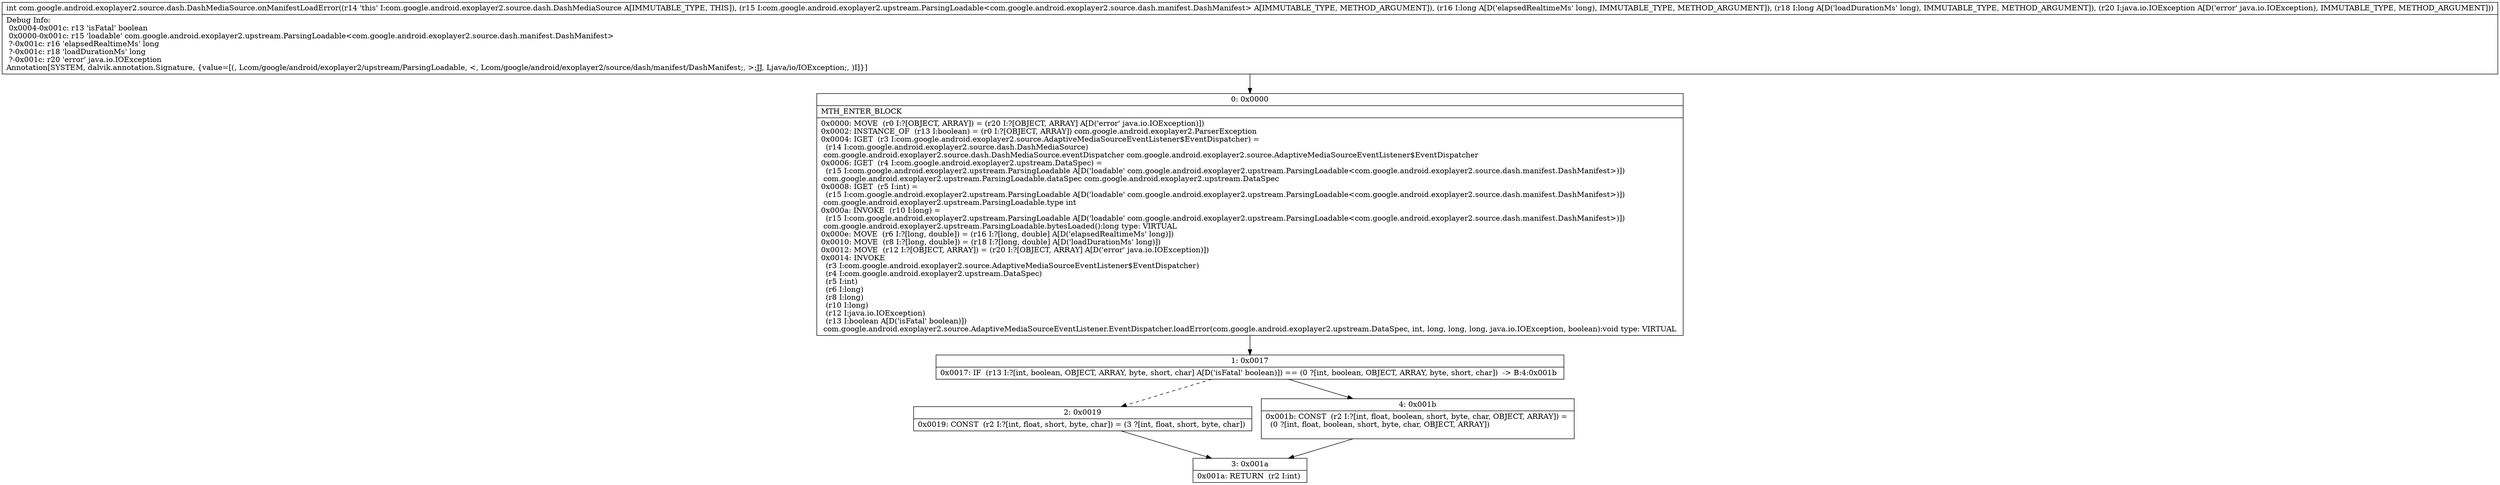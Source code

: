 digraph "CFG forcom.google.android.exoplayer2.source.dash.DashMediaSource.onManifestLoadError(Lcom\/google\/android\/exoplayer2\/upstream\/ParsingLoadable;JJLjava\/io\/IOException;)I" {
Node_0 [shape=record,label="{0\:\ 0x0000|MTH_ENTER_BLOCK\l|0x0000: MOVE  (r0 I:?[OBJECT, ARRAY]) = (r20 I:?[OBJECT, ARRAY] A[D('error' java.io.IOException)]) \l0x0002: INSTANCE_OF  (r13 I:boolean) = (r0 I:?[OBJECT, ARRAY]) com.google.android.exoplayer2.ParserException \l0x0004: IGET  (r3 I:com.google.android.exoplayer2.source.AdaptiveMediaSourceEventListener$EventDispatcher) = \l  (r14 I:com.google.android.exoplayer2.source.dash.DashMediaSource)\l com.google.android.exoplayer2.source.dash.DashMediaSource.eventDispatcher com.google.android.exoplayer2.source.AdaptiveMediaSourceEventListener$EventDispatcher \l0x0006: IGET  (r4 I:com.google.android.exoplayer2.upstream.DataSpec) = \l  (r15 I:com.google.android.exoplayer2.upstream.ParsingLoadable A[D('loadable' com.google.android.exoplayer2.upstream.ParsingLoadable\<com.google.android.exoplayer2.source.dash.manifest.DashManifest\>)])\l com.google.android.exoplayer2.upstream.ParsingLoadable.dataSpec com.google.android.exoplayer2.upstream.DataSpec \l0x0008: IGET  (r5 I:int) = \l  (r15 I:com.google.android.exoplayer2.upstream.ParsingLoadable A[D('loadable' com.google.android.exoplayer2.upstream.ParsingLoadable\<com.google.android.exoplayer2.source.dash.manifest.DashManifest\>)])\l com.google.android.exoplayer2.upstream.ParsingLoadable.type int \l0x000a: INVOKE  (r10 I:long) = \l  (r15 I:com.google.android.exoplayer2.upstream.ParsingLoadable A[D('loadable' com.google.android.exoplayer2.upstream.ParsingLoadable\<com.google.android.exoplayer2.source.dash.manifest.DashManifest\>)])\l com.google.android.exoplayer2.upstream.ParsingLoadable.bytesLoaded():long type: VIRTUAL \l0x000e: MOVE  (r6 I:?[long, double]) = (r16 I:?[long, double] A[D('elapsedRealtimeMs' long)]) \l0x0010: MOVE  (r8 I:?[long, double]) = (r18 I:?[long, double] A[D('loadDurationMs' long)]) \l0x0012: MOVE  (r12 I:?[OBJECT, ARRAY]) = (r20 I:?[OBJECT, ARRAY] A[D('error' java.io.IOException)]) \l0x0014: INVOKE  \l  (r3 I:com.google.android.exoplayer2.source.AdaptiveMediaSourceEventListener$EventDispatcher)\l  (r4 I:com.google.android.exoplayer2.upstream.DataSpec)\l  (r5 I:int)\l  (r6 I:long)\l  (r8 I:long)\l  (r10 I:long)\l  (r12 I:java.io.IOException)\l  (r13 I:boolean A[D('isFatal' boolean)])\l com.google.android.exoplayer2.source.AdaptiveMediaSourceEventListener.EventDispatcher.loadError(com.google.android.exoplayer2.upstream.DataSpec, int, long, long, long, java.io.IOException, boolean):void type: VIRTUAL \l}"];
Node_1 [shape=record,label="{1\:\ 0x0017|0x0017: IF  (r13 I:?[int, boolean, OBJECT, ARRAY, byte, short, char] A[D('isFatal' boolean)]) == (0 ?[int, boolean, OBJECT, ARRAY, byte, short, char])  \-\> B:4:0x001b \l}"];
Node_2 [shape=record,label="{2\:\ 0x0019|0x0019: CONST  (r2 I:?[int, float, short, byte, char]) = (3 ?[int, float, short, byte, char]) \l}"];
Node_3 [shape=record,label="{3\:\ 0x001a|0x001a: RETURN  (r2 I:int) \l}"];
Node_4 [shape=record,label="{4\:\ 0x001b|0x001b: CONST  (r2 I:?[int, float, boolean, short, byte, char, OBJECT, ARRAY]) = \l  (0 ?[int, float, boolean, short, byte, char, OBJECT, ARRAY])\l \l}"];
MethodNode[shape=record,label="{int com.google.android.exoplayer2.source.dash.DashMediaSource.onManifestLoadError((r14 'this' I:com.google.android.exoplayer2.source.dash.DashMediaSource A[IMMUTABLE_TYPE, THIS]), (r15 I:com.google.android.exoplayer2.upstream.ParsingLoadable\<com.google.android.exoplayer2.source.dash.manifest.DashManifest\> A[IMMUTABLE_TYPE, METHOD_ARGUMENT]), (r16 I:long A[D('elapsedRealtimeMs' long), IMMUTABLE_TYPE, METHOD_ARGUMENT]), (r18 I:long A[D('loadDurationMs' long), IMMUTABLE_TYPE, METHOD_ARGUMENT]), (r20 I:java.io.IOException A[D('error' java.io.IOException), IMMUTABLE_TYPE, METHOD_ARGUMENT]))  | Debug Info:\l  0x0004\-0x001c: r13 'isFatal' boolean\l  0x0000\-0x001c: r15 'loadable' com.google.android.exoplayer2.upstream.ParsingLoadable\<com.google.android.exoplayer2.source.dash.manifest.DashManifest\>\l  ?\-0x001c: r16 'elapsedRealtimeMs' long\l  ?\-0x001c: r18 'loadDurationMs' long\l  ?\-0x001c: r20 'error' java.io.IOException\lAnnotation[SYSTEM, dalvik.annotation.Signature, \{value=[(, Lcom\/google\/android\/exoplayer2\/upstream\/ParsingLoadable, \<, Lcom\/google\/android\/exoplayer2\/source\/dash\/manifest\/DashManifest;, \>;JJ, Ljava\/io\/IOException;, )I]\}]\l}"];
MethodNode -> Node_0;
Node_0 -> Node_1;
Node_1 -> Node_2[style=dashed];
Node_1 -> Node_4;
Node_2 -> Node_3;
Node_4 -> Node_3;
}

